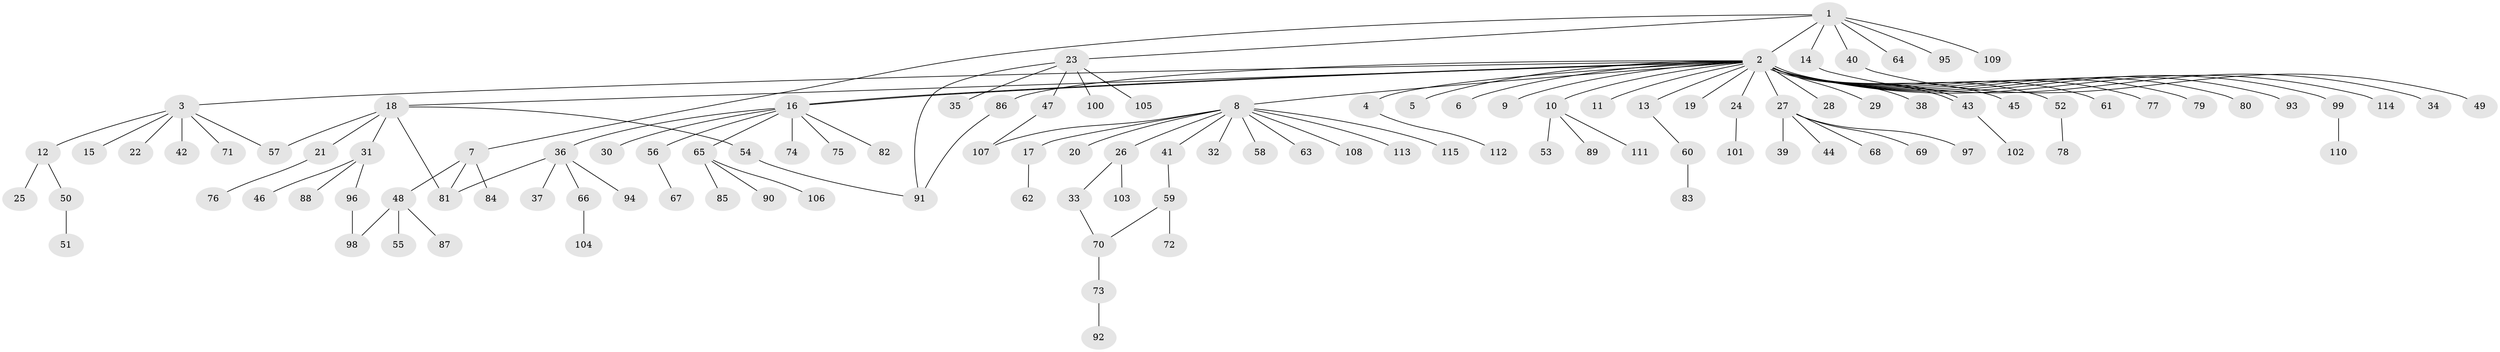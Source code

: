 // Generated by graph-tools (version 1.1) at 2025/49/03/09/25 03:49:56]
// undirected, 115 vertices, 124 edges
graph export_dot {
graph [start="1"]
  node [color=gray90,style=filled];
  1;
  2;
  3;
  4;
  5;
  6;
  7;
  8;
  9;
  10;
  11;
  12;
  13;
  14;
  15;
  16;
  17;
  18;
  19;
  20;
  21;
  22;
  23;
  24;
  25;
  26;
  27;
  28;
  29;
  30;
  31;
  32;
  33;
  34;
  35;
  36;
  37;
  38;
  39;
  40;
  41;
  42;
  43;
  44;
  45;
  46;
  47;
  48;
  49;
  50;
  51;
  52;
  53;
  54;
  55;
  56;
  57;
  58;
  59;
  60;
  61;
  62;
  63;
  64;
  65;
  66;
  67;
  68;
  69;
  70;
  71;
  72;
  73;
  74;
  75;
  76;
  77;
  78;
  79;
  80;
  81;
  82;
  83;
  84;
  85;
  86;
  87;
  88;
  89;
  90;
  91;
  92;
  93;
  94;
  95;
  96;
  97;
  98;
  99;
  100;
  101;
  102;
  103;
  104;
  105;
  106;
  107;
  108;
  109;
  110;
  111;
  112;
  113;
  114;
  115;
  1 -- 2;
  1 -- 7;
  1 -- 14;
  1 -- 23;
  1 -- 40;
  1 -- 64;
  1 -- 95;
  1 -- 109;
  2 -- 3;
  2 -- 4;
  2 -- 5;
  2 -- 6;
  2 -- 8;
  2 -- 9;
  2 -- 10;
  2 -- 11;
  2 -- 13;
  2 -- 16;
  2 -- 16;
  2 -- 18;
  2 -- 19;
  2 -- 24;
  2 -- 27;
  2 -- 28;
  2 -- 29;
  2 -- 38;
  2 -- 43;
  2 -- 43;
  2 -- 45;
  2 -- 52;
  2 -- 61;
  2 -- 77;
  2 -- 79;
  2 -- 80;
  2 -- 86;
  2 -- 93;
  2 -- 99;
  2 -- 114;
  3 -- 12;
  3 -- 15;
  3 -- 22;
  3 -- 42;
  3 -- 57;
  3 -- 71;
  4 -- 112;
  7 -- 48;
  7 -- 81;
  7 -- 84;
  8 -- 17;
  8 -- 20;
  8 -- 26;
  8 -- 32;
  8 -- 41;
  8 -- 58;
  8 -- 63;
  8 -- 107;
  8 -- 108;
  8 -- 113;
  8 -- 115;
  10 -- 53;
  10 -- 89;
  10 -- 111;
  12 -- 25;
  12 -- 50;
  13 -- 60;
  14 -- 34;
  16 -- 30;
  16 -- 36;
  16 -- 56;
  16 -- 65;
  16 -- 74;
  16 -- 75;
  16 -- 82;
  17 -- 62;
  18 -- 21;
  18 -- 31;
  18 -- 54;
  18 -- 57;
  18 -- 81;
  21 -- 76;
  23 -- 35;
  23 -- 47;
  23 -- 91;
  23 -- 100;
  23 -- 105;
  24 -- 101;
  26 -- 33;
  26 -- 103;
  27 -- 39;
  27 -- 44;
  27 -- 68;
  27 -- 69;
  27 -- 97;
  31 -- 46;
  31 -- 88;
  31 -- 96;
  33 -- 70;
  36 -- 37;
  36 -- 66;
  36 -- 81;
  36 -- 94;
  40 -- 49;
  41 -- 59;
  43 -- 102;
  47 -- 107;
  48 -- 55;
  48 -- 87;
  48 -- 98;
  50 -- 51;
  52 -- 78;
  54 -- 91;
  56 -- 67;
  59 -- 70;
  59 -- 72;
  60 -- 83;
  65 -- 85;
  65 -- 90;
  65 -- 106;
  66 -- 104;
  70 -- 73;
  73 -- 92;
  86 -- 91;
  96 -- 98;
  99 -- 110;
}
